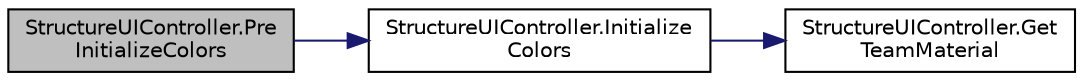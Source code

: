 digraph "StructureUIController.PreInitializeColors"
{
 // INTERACTIVE_SVG=YES
 // LATEX_PDF_SIZE
  bgcolor="transparent";
  edge [fontname="Helvetica",fontsize="10",labelfontname="Helvetica",labelfontsize="10"];
  node [fontname="Helvetica",fontsize="10",shape=record];
  rankdir="LR";
  Node1 [label="StructureUIController.Pre\lInitializeColors",height=0.2,width=0.4,color="black", fillcolor="grey75", style="filled", fontcolor="black",tooltip=" "];
  Node1 -> Node2 [color="midnightblue",fontsize="10",style="solid",fontname="Helvetica"];
  Node2 [label="StructureUIController.Initialize\lColors",height=0.2,width=0.4,color="black",URL="$class_structure_u_i_controller.html#ad491648142deb4740cbe79382a713f33",tooltip=" "];
  Node2 -> Node3 [color="midnightblue",fontsize="10",style="solid",fontname="Helvetica"];
  Node3 [label="StructureUIController.Get\lTeamMaterial",height=0.2,width=0.4,color="black",URL="$class_structure_u_i_controller.html#afbb40f8976e1ccab250b80b3b59c13c6",tooltip=" "];
}
